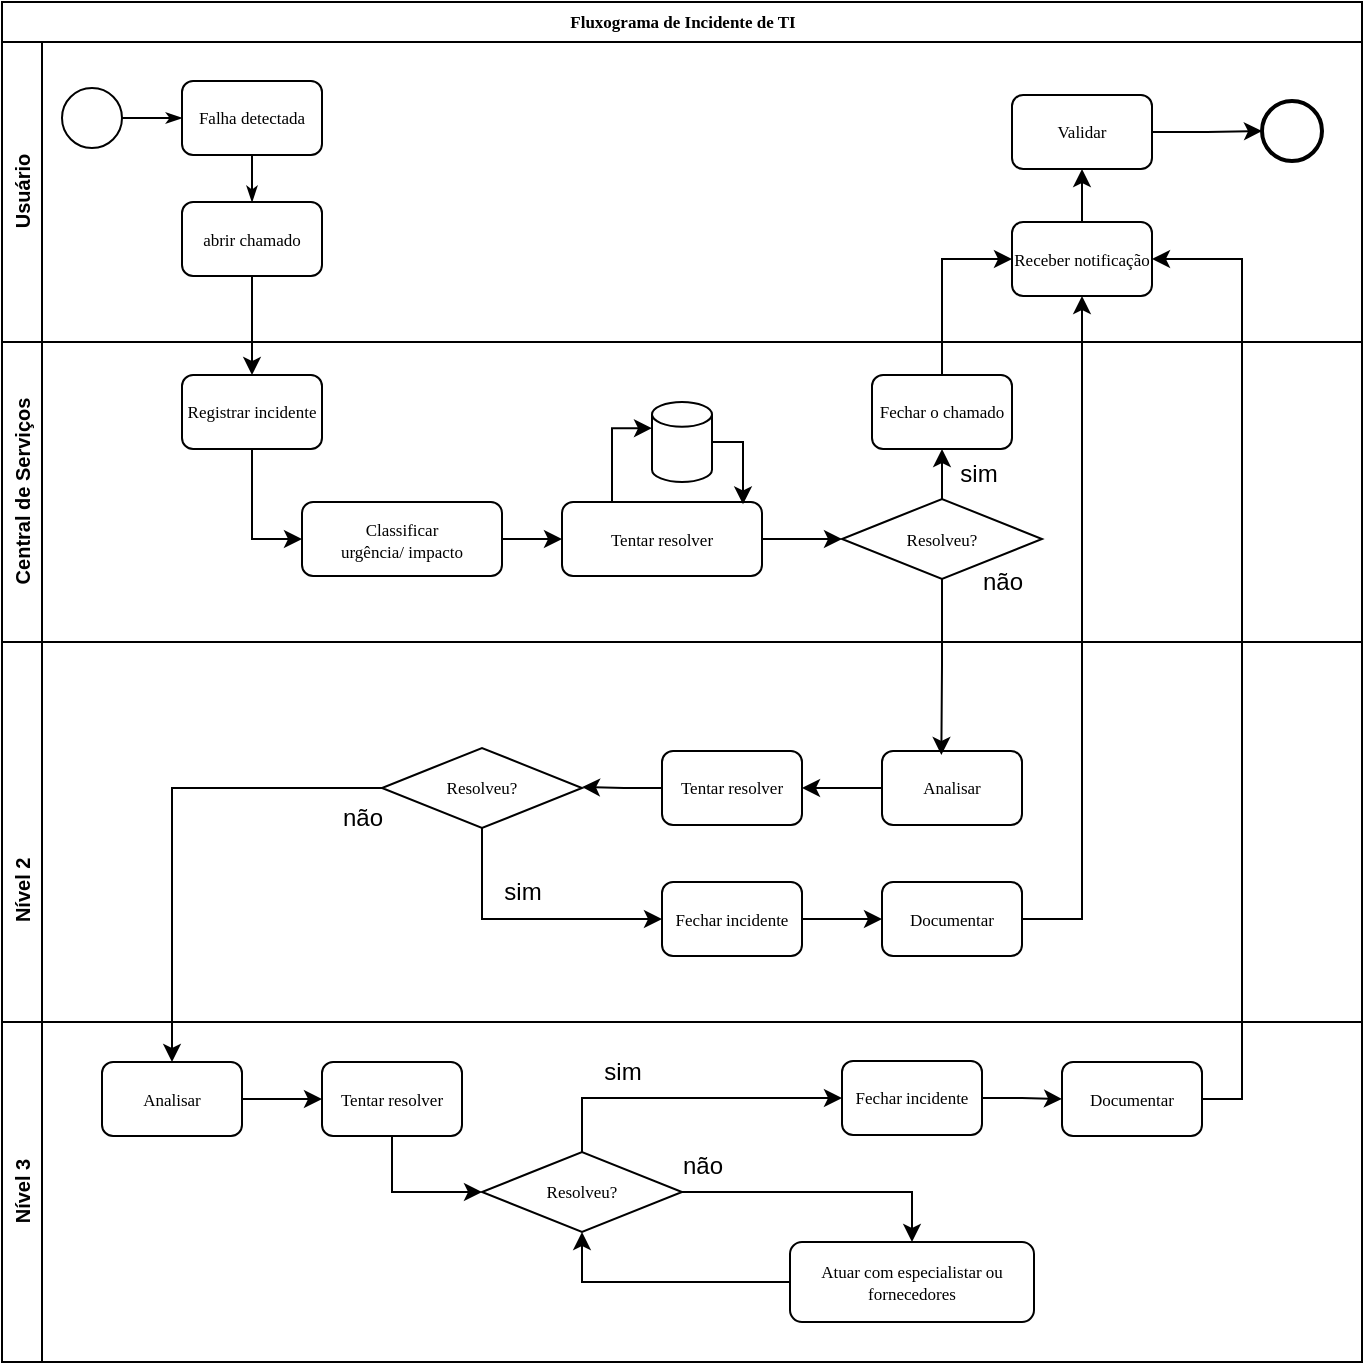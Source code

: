 <mxfile version="27.0.2">
  <diagram name="Page-1" id="c7488fd3-1785-93aa-aadb-54a6760d102a">
    <mxGraphModel dx="872" dy="537" grid="1" gridSize="10" guides="1" tooltips="1" connect="1" arrows="1" fold="1" page="1" pageScale="1" pageWidth="1100" pageHeight="850" background="none" math="0" shadow="0">
      <root>
        <mxCell id="0" />
        <mxCell id="1" parent="0" />
        <mxCell id="2b4e8129b02d487f-1" value="&lt;font style=&quot;font-size: 8.5px;&quot;&gt;Fluxograma de Incidente de TI&lt;/font&gt;" style="swimlane;html=1;childLayout=stackLayout;horizontal=1;startSize=20;horizontalStack=0;rounded=0;shadow=0;labelBackgroundColor=none;strokeWidth=1;fontFamily=Verdana;fontSize=8;align=center;" parent="1" vertex="1">
          <mxGeometry x="180" y="70" width="680" height="680" as="geometry" />
        </mxCell>
        <mxCell id="2b4e8129b02d487f-2" value="&lt;font style=&quot;font-size: 10px;&quot;&gt;Usuário&lt;/font&gt;" style="swimlane;html=1;startSize=20;horizontal=0;" parent="2b4e8129b02d487f-1" vertex="1">
          <mxGeometry y="20" width="680" height="150" as="geometry" />
        </mxCell>
        <mxCell id="2b4e8129b02d487f-18" style="edgeStyle=orthogonalEdgeStyle;rounded=0;html=1;labelBackgroundColor=none;startArrow=none;startFill=0;startSize=5;endArrow=classicThin;endFill=1;endSize=5;jettySize=auto;orthogonalLoop=1;strokeWidth=1;fontFamily=Verdana;fontSize=8" parent="2b4e8129b02d487f-2" source="2b4e8129b02d487f-5" target="2b4e8129b02d487f-6" edge="1">
          <mxGeometry relative="1" as="geometry" />
        </mxCell>
        <mxCell id="2b4e8129b02d487f-5" value="" style="ellipse;whiteSpace=wrap;html=1;rounded=0;shadow=0;labelBackgroundColor=none;strokeWidth=1;fontFamily=Verdana;fontSize=8;align=center;" parent="2b4e8129b02d487f-2" vertex="1">
          <mxGeometry x="30" y="23" width="30" height="30" as="geometry" />
        </mxCell>
        <mxCell id="2b4e8129b02d487f-6" value="&lt;font style=&quot;font-size: 8.5px;&quot;&gt;Falha detectada&lt;/font&gt;" style="rounded=1;whiteSpace=wrap;html=1;shadow=0;labelBackgroundColor=none;strokeWidth=1;fontFamily=Verdana;fontSize=9;align=center;" parent="2b4e8129b02d487f-2" vertex="1">
          <mxGeometry x="90" y="19.5" width="70" height="37" as="geometry" />
        </mxCell>
        <mxCell id="2b4e8129b02d487f-11" value="" style="ellipse;whiteSpace=wrap;html=1;rounded=0;shadow=0;labelBackgroundColor=none;strokeWidth=2;fontFamily=Verdana;fontSize=8;align=center;" parent="2b4e8129b02d487f-2" vertex="1">
          <mxGeometry x="630" y="29.5" width="30" height="30" as="geometry" />
        </mxCell>
        <mxCell id="2b4e8129b02d487f-12" value="&lt;font style=&quot;font-size: 8.5px;&quot;&gt;abrir chamado&lt;/font&gt;" style="rounded=1;whiteSpace=wrap;html=1;shadow=0;labelBackgroundColor=none;strokeWidth=1;fontFamily=Verdana;fontSize=8;align=center;" parent="2b4e8129b02d487f-2" vertex="1">
          <mxGeometry x="90" y="80.0" width="70" height="37" as="geometry" />
        </mxCell>
        <mxCell id="2b4e8129b02d487f-24" style="edgeStyle=orthogonalEdgeStyle;rounded=0;html=1;labelBackgroundColor=none;startArrow=none;startFill=0;startSize=5;endArrow=classicThin;endFill=1;endSize=5;jettySize=auto;orthogonalLoop=1;strokeWidth=1;fontFamily=Verdana;fontSize=8" parent="2b4e8129b02d487f-2" source="2b4e8129b02d487f-6" target="2b4e8129b02d487f-12" edge="1">
          <mxGeometry relative="1" as="geometry" />
        </mxCell>
        <mxCell id="ecdoUV3yj_Qi8JsbnSew-2" value="" style="edgeStyle=orthogonalEdgeStyle;rounded=0;orthogonalLoop=1;jettySize=auto;html=1;" parent="2b4e8129b02d487f-2" source="Rq8yyQeP4w4pOeJSHKfv-28" target="ecdoUV3yj_Qi8JsbnSew-1" edge="1">
          <mxGeometry relative="1" as="geometry" />
        </mxCell>
        <mxCell id="Rq8yyQeP4w4pOeJSHKfv-28" value="&lt;font style=&quot;font-size: 8.5px;&quot;&gt;Receber notificação&lt;/font&gt;" style="rounded=1;whiteSpace=wrap;html=1;shadow=0;labelBackgroundColor=none;strokeWidth=1;fontFamily=Verdana;fontSize=8;align=center;" parent="2b4e8129b02d487f-2" vertex="1">
          <mxGeometry x="505" y="90" width="70" height="37" as="geometry" />
        </mxCell>
        <mxCell id="ecdoUV3yj_Qi8JsbnSew-3" style="edgeStyle=orthogonalEdgeStyle;rounded=0;orthogonalLoop=1;jettySize=auto;html=1;exitX=1;exitY=0.5;exitDx=0;exitDy=0;entryX=0;entryY=0.5;entryDx=0;entryDy=0;" parent="2b4e8129b02d487f-2" source="ecdoUV3yj_Qi8JsbnSew-1" target="2b4e8129b02d487f-11" edge="1">
          <mxGeometry relative="1" as="geometry" />
        </mxCell>
        <mxCell id="ecdoUV3yj_Qi8JsbnSew-1" value="&lt;font style=&quot;font-size: 8.5px;&quot;&gt;Validar&lt;/font&gt;" style="rounded=1;whiteSpace=wrap;html=1;shadow=0;labelBackgroundColor=none;strokeWidth=1;fontFamily=Verdana;fontSize=8;align=center;" parent="2b4e8129b02d487f-2" vertex="1">
          <mxGeometry x="505" y="26.5" width="70" height="37" as="geometry" />
        </mxCell>
        <mxCell id="2b4e8129b02d487f-3" value="&lt;font style=&quot;font-size: 10px;&quot;&gt;Central de Serviços&lt;/font&gt;" style="swimlane;html=1;startSize=20;horizontal=0;" parent="2b4e8129b02d487f-1" vertex="1">
          <mxGeometry y="170" width="680" height="150" as="geometry" />
        </mxCell>
        <mxCell id="Rq8yyQeP4w4pOeJSHKfv-4" style="edgeStyle=orthogonalEdgeStyle;rounded=0;orthogonalLoop=1;jettySize=auto;html=1;entryX=0;entryY=0.5;entryDx=0;entryDy=0;" parent="2b4e8129b02d487f-3" source="Rq8yyQeP4w4pOeJSHKfv-1" target="Rq8yyQeP4w4pOeJSHKfv-2" edge="1">
          <mxGeometry relative="1" as="geometry" />
        </mxCell>
        <mxCell id="Rq8yyQeP4w4pOeJSHKfv-1" value="&lt;font style=&quot;font-size: 8.5px;&quot;&gt;Registrar incidente&lt;/font&gt;" style="rounded=1;whiteSpace=wrap;html=1;shadow=0;labelBackgroundColor=none;strokeWidth=1;fontFamily=Verdana;fontSize=8;align=center;" parent="2b4e8129b02d487f-3" vertex="1">
          <mxGeometry x="90" y="16.5" width="70" height="37" as="geometry" />
        </mxCell>
        <mxCell id="Rq8yyQeP4w4pOeJSHKfv-6" value="" style="edgeStyle=orthogonalEdgeStyle;rounded=0;orthogonalLoop=1;jettySize=auto;html=1;" parent="2b4e8129b02d487f-3" source="Rq8yyQeP4w4pOeJSHKfv-2" target="Rq8yyQeP4w4pOeJSHKfv-5" edge="1">
          <mxGeometry relative="1" as="geometry" />
        </mxCell>
        <mxCell id="Rq8yyQeP4w4pOeJSHKfv-2" value="&lt;font style=&quot;font-size: 8.5px;&quot;&gt;Classificar&lt;/font&gt;&lt;div&gt;&lt;font style=&quot;font-size: 8.5px;&quot;&gt;urgência/ impacto&lt;/font&gt;&lt;/div&gt;" style="rounded=1;whiteSpace=wrap;html=1;shadow=0;labelBackgroundColor=none;strokeWidth=1;fontFamily=Verdana;fontSize=8;align=center;" parent="2b4e8129b02d487f-3" vertex="1">
          <mxGeometry x="150" y="80" width="100" height="37" as="geometry" />
        </mxCell>
        <mxCell id="Rq8yyQeP4w4pOeJSHKfv-22" value="" style="edgeStyle=orthogonalEdgeStyle;rounded=0;orthogonalLoop=1;jettySize=auto;html=1;entryX=0;entryY=0.5;entryDx=0;entryDy=0;" parent="2b4e8129b02d487f-3" source="Rq8yyQeP4w4pOeJSHKfv-5" target="Rq8yyQeP4w4pOeJSHKfv-14" edge="1">
          <mxGeometry relative="1" as="geometry">
            <mxPoint x="410" y="98.5" as="targetPoint" />
          </mxGeometry>
        </mxCell>
        <mxCell id="Rq8yyQeP4w4pOeJSHKfv-5" value="&lt;font style=&quot;font-size: 8.5px;&quot;&gt;Tentar resolver&lt;/font&gt;" style="rounded=1;whiteSpace=wrap;html=1;shadow=0;labelBackgroundColor=none;strokeWidth=1;fontFamily=Verdana;fontSize=8;align=center;" parent="2b4e8129b02d487f-3" vertex="1">
          <mxGeometry x="280" y="80" width="100" height="37" as="geometry" />
        </mxCell>
        <mxCell id="Rq8yyQeP4w4pOeJSHKfv-7" value="" style="shape=cylinder3;whiteSpace=wrap;html=1;boundedLbl=1;backgroundOutline=1;size=6.167;" parent="2b4e8129b02d487f-3" vertex="1">
          <mxGeometry x="325" y="30" width="30" height="40" as="geometry" />
        </mxCell>
        <mxCell id="Rq8yyQeP4w4pOeJSHKfv-12" style="edgeStyle=orthogonalEdgeStyle;rounded=0;orthogonalLoop=1;jettySize=auto;html=1;exitX=0.25;exitY=0;exitDx=0;exitDy=0;entryX=0;entryY=0;entryDx=0;entryDy=13.083;entryPerimeter=0;" parent="2b4e8129b02d487f-3" source="Rq8yyQeP4w4pOeJSHKfv-5" target="Rq8yyQeP4w4pOeJSHKfv-7" edge="1">
          <mxGeometry relative="1" as="geometry" />
        </mxCell>
        <mxCell id="Rq8yyQeP4w4pOeJSHKfv-13" style="edgeStyle=orthogonalEdgeStyle;rounded=0;orthogonalLoop=1;jettySize=auto;html=1;exitX=1;exitY=0.5;exitDx=0;exitDy=0;exitPerimeter=0;entryX=0.905;entryY=0.032;entryDx=0;entryDy=0;entryPerimeter=0;" parent="2b4e8129b02d487f-3" source="Rq8yyQeP4w4pOeJSHKfv-7" target="Rq8yyQeP4w4pOeJSHKfv-5" edge="1">
          <mxGeometry relative="1" as="geometry" />
        </mxCell>
        <mxCell id="Rq8yyQeP4w4pOeJSHKfv-14" value="&lt;font style=&quot;font-size: 8.5px;&quot;&gt;Resolveu?&lt;/font&gt;" style="rhombus;whiteSpace=wrap;html=1;fontSize=8;fontFamily=Verdana;rounded=1;shadow=0;labelBackgroundColor=none;strokeWidth=1;arcSize=0;" parent="2b4e8129b02d487f-3" vertex="1">
          <mxGeometry x="420" y="78.5" width="100" height="40" as="geometry" />
        </mxCell>
        <mxCell id="Rq8yyQeP4w4pOeJSHKfv-26" value="sim" style="text;html=1;align=center;verticalAlign=middle;resizable=0;points=[];autosize=1;strokeColor=none;fillColor=none;" parent="2b4e8129b02d487f-3" vertex="1">
          <mxGeometry x="468" y="50.5" width="40" height="30" as="geometry" />
        </mxCell>
        <mxCell id="Rq8yyQeP4w4pOeJSHKfv-24" value="&lt;font style=&quot;font-size: 8.5px;&quot;&gt;Fechar o chamado&lt;/font&gt;" style="rounded=1;whiteSpace=wrap;html=1;shadow=0;labelBackgroundColor=none;strokeWidth=1;fontFamily=Verdana;fontSize=8;align=center;" parent="2b4e8129b02d487f-3" vertex="1">
          <mxGeometry x="435" y="16.5" width="70" height="37" as="geometry" />
        </mxCell>
        <mxCell id="Rq8yyQeP4w4pOeJSHKfv-25" style="edgeStyle=orthogonalEdgeStyle;rounded=0;orthogonalLoop=1;jettySize=auto;html=1;exitX=0.5;exitY=0;exitDx=0;exitDy=0;entryX=0.5;entryY=1;entryDx=0;entryDy=0;" parent="2b4e8129b02d487f-3" source="Rq8yyQeP4w4pOeJSHKfv-14" target="Rq8yyQeP4w4pOeJSHKfv-24" edge="1">
          <mxGeometry relative="1" as="geometry" />
        </mxCell>
        <mxCell id="Rq8yyQeP4w4pOeJSHKfv-33" value="não" style="text;html=1;align=center;verticalAlign=middle;resizable=0;points=[];autosize=1;strokeColor=none;fillColor=none;" parent="2b4e8129b02d487f-3" vertex="1">
          <mxGeometry x="480" y="105" width="40" height="30" as="geometry" />
        </mxCell>
        <mxCell id="2b4e8129b02d487f-4" value="&lt;font style=&quot;font-size: 10px;&quot;&gt;&lt;span style=&quot;white-space: pre;&quot;&gt;&#x9;&lt;/span&gt;&lt;span style=&quot;white-space: pre;&quot;&gt;&#x9;&lt;/span&gt;&lt;span style=&quot;white-space: pre;&quot;&gt;&#x9;&lt;span style=&quot;white-space: pre;&quot;&gt;&#x9;&lt;span style=&quot;white-space: pre;&quot;&gt;&#x9;&lt;/span&gt;&lt;/span&gt;Nível 2&lt;/span&gt;&lt;/font&gt;" style="swimlane;html=1;startSize=20;horizontal=0;" parent="2b4e8129b02d487f-1" vertex="1">
          <mxGeometry y="320" width="680" height="360" as="geometry" />
        </mxCell>
        <mxCell id="Rq8yyQeP4w4pOeJSHKfv-35" value="" style="edgeStyle=orthogonalEdgeStyle;rounded=0;orthogonalLoop=1;jettySize=auto;html=1;" parent="2b4e8129b02d487f-4" source="Rq8yyQeP4w4pOeJSHKfv-31" target="Rq8yyQeP4w4pOeJSHKfv-34" edge="1">
          <mxGeometry relative="1" as="geometry" />
        </mxCell>
        <mxCell id="Rq8yyQeP4w4pOeJSHKfv-31" value="&lt;font style=&quot;font-size: 8.5px;&quot;&gt;Analisar&lt;/font&gt;" style="rounded=1;whiteSpace=wrap;html=1;shadow=0;labelBackgroundColor=none;strokeWidth=1;fontFamily=Verdana;fontSize=8;align=center;" parent="2b4e8129b02d487f-4" vertex="1">
          <mxGeometry x="440" y="54.5" width="70" height="37" as="geometry" />
        </mxCell>
        <mxCell id="Rq8yyQeP4w4pOeJSHKfv-41" style="edgeStyle=orthogonalEdgeStyle;rounded=0;orthogonalLoop=1;jettySize=auto;html=1;entryX=1;entryY=0.5;entryDx=0;entryDy=0;exitX=0;exitY=0.5;exitDx=0;exitDy=0;" parent="2b4e8129b02d487f-4" source="Rq8yyQeP4w4pOeJSHKfv-34" edge="1">
          <mxGeometry relative="1" as="geometry">
            <mxPoint x="290" y="72.5" as="targetPoint" />
          </mxGeometry>
        </mxCell>
        <mxCell id="Rq8yyQeP4w4pOeJSHKfv-34" value="&lt;font style=&quot;font-size: 8.5px;&quot;&gt;Tentar resolver&lt;/font&gt;" style="rounded=1;whiteSpace=wrap;html=1;shadow=0;labelBackgroundColor=none;strokeWidth=1;fontFamily=Verdana;fontSize=8;align=center;" parent="2b4e8129b02d487f-4" vertex="1">
          <mxGeometry x="330" y="54.5" width="70" height="37" as="geometry" />
        </mxCell>
        <mxCell id="Rq8yyQeP4w4pOeJSHKfv-49" style="edgeStyle=orthogonalEdgeStyle;rounded=0;orthogonalLoop=1;jettySize=auto;html=1;exitX=0.5;exitY=1;exitDx=0;exitDy=0;entryX=0;entryY=0.5;entryDx=0;entryDy=0;" parent="2b4e8129b02d487f-4" source="Rq8yyQeP4w4pOeJSHKfv-36" target="Rq8yyQeP4w4pOeJSHKfv-43" edge="1">
          <mxGeometry relative="1" as="geometry" />
        </mxCell>
        <mxCell id="Rq8yyQeP4w4pOeJSHKfv-56" style="edgeStyle=orthogonalEdgeStyle;rounded=0;orthogonalLoop=1;jettySize=auto;html=1;exitX=0;exitY=0.5;exitDx=0;exitDy=0;entryX=0.5;entryY=0;entryDx=0;entryDy=0;" parent="2b4e8129b02d487f-4" source="Rq8yyQeP4w4pOeJSHKfv-36" target="PhzvNibncW3ZK9_1QBkb-2" edge="1">
          <mxGeometry relative="1" as="geometry" />
        </mxCell>
        <mxCell id="Rq8yyQeP4w4pOeJSHKfv-36" value="&lt;font style=&quot;font-size: 8.5px;&quot;&gt;Resolveu?&lt;/font&gt;" style="rhombus;whiteSpace=wrap;html=1;fontSize=8;fontFamily=Verdana;rounded=1;shadow=0;labelBackgroundColor=none;strokeWidth=1;arcSize=0;" parent="2b4e8129b02d487f-4" vertex="1">
          <mxGeometry x="190" y="53" width="100" height="40" as="geometry" />
        </mxCell>
        <mxCell id="Rq8yyQeP4w4pOeJSHKfv-42" value="&lt;font style=&quot;font-size: 10px;&quot;&gt;Nível 3&lt;/font&gt;" style="swimlane;html=1;startSize=20;horizontal=0;" parent="2b4e8129b02d487f-4" vertex="1">
          <mxGeometry y="190" width="680" height="170" as="geometry" />
        </mxCell>
        <mxCell id="PhzvNibncW3ZK9_1QBkb-18" style="edgeStyle=orthogonalEdgeStyle;rounded=0;orthogonalLoop=1;jettySize=auto;html=1;exitX=0;exitY=0.5;exitDx=0;exitDy=0;entryX=0.5;entryY=1;entryDx=0;entryDy=0;" edge="1" parent="Rq8yyQeP4w4pOeJSHKfv-42" source="Rq8yyQeP4w4pOeJSHKfv-45" target="PhzvNibncW3ZK9_1QBkb-6">
          <mxGeometry relative="1" as="geometry" />
        </mxCell>
        <mxCell id="Rq8yyQeP4w4pOeJSHKfv-45" value="&lt;font style=&quot;font-size: 8.5px;&quot;&gt;Atuar com especialistar ou fornecedores&lt;/font&gt;" style="rounded=1;whiteSpace=wrap;html=1;shadow=0;labelBackgroundColor=none;strokeWidth=1;fontFamily=Verdana;fontSize=8;align=center;" parent="Rq8yyQeP4w4pOeJSHKfv-42" vertex="1">
          <mxGeometry x="394" y="110" width="122" height="40" as="geometry" />
        </mxCell>
        <mxCell id="PhzvNibncW3ZK9_1QBkb-5" style="edgeStyle=orthogonalEdgeStyle;rounded=0;orthogonalLoop=1;jettySize=auto;html=1;exitX=1;exitY=0.5;exitDx=0;exitDy=0;" edge="1" parent="Rq8yyQeP4w4pOeJSHKfv-42" source="PhzvNibncW3ZK9_1QBkb-2" target="PhzvNibncW3ZK9_1QBkb-3">
          <mxGeometry relative="1" as="geometry" />
        </mxCell>
        <mxCell id="PhzvNibncW3ZK9_1QBkb-2" value="&lt;font style=&quot;font-size: 8.5px;&quot;&gt;Analisar&lt;/font&gt;" style="rounded=1;whiteSpace=wrap;html=1;shadow=0;labelBackgroundColor=none;strokeWidth=1;fontFamily=Verdana;fontSize=8;align=center;" vertex="1" parent="Rq8yyQeP4w4pOeJSHKfv-42">
          <mxGeometry x="50" y="20" width="70" height="37" as="geometry" />
        </mxCell>
        <mxCell id="PhzvNibncW3ZK9_1QBkb-7" style="edgeStyle=orthogonalEdgeStyle;rounded=0;orthogonalLoop=1;jettySize=auto;html=1;exitX=0.5;exitY=1;exitDx=0;exitDy=0;entryX=0;entryY=0.5;entryDx=0;entryDy=0;" edge="1" parent="Rq8yyQeP4w4pOeJSHKfv-42" source="PhzvNibncW3ZK9_1QBkb-3" target="PhzvNibncW3ZK9_1QBkb-6">
          <mxGeometry relative="1" as="geometry" />
        </mxCell>
        <mxCell id="PhzvNibncW3ZK9_1QBkb-3" value="&lt;font style=&quot;font-size: 8.5px;&quot;&gt;Tentar resolver&lt;/font&gt;" style="rounded=1;whiteSpace=wrap;html=1;shadow=0;labelBackgroundColor=none;strokeWidth=1;fontFamily=Verdana;fontSize=8;align=center;" vertex="1" parent="Rq8yyQeP4w4pOeJSHKfv-42">
          <mxGeometry x="160" y="20" width="70" height="37" as="geometry" />
        </mxCell>
        <mxCell id="PhzvNibncW3ZK9_1QBkb-8" style="edgeStyle=orthogonalEdgeStyle;rounded=0;orthogonalLoop=1;jettySize=auto;html=1;exitX=1;exitY=0.5;exitDx=0;exitDy=0;entryX=0.5;entryY=0;entryDx=0;entryDy=0;" edge="1" parent="Rq8yyQeP4w4pOeJSHKfv-42" source="PhzvNibncW3ZK9_1QBkb-6" target="Rq8yyQeP4w4pOeJSHKfv-45">
          <mxGeometry relative="1" as="geometry" />
        </mxCell>
        <mxCell id="PhzvNibncW3ZK9_1QBkb-12" style="edgeStyle=orthogonalEdgeStyle;rounded=0;orthogonalLoop=1;jettySize=auto;html=1;entryX=0;entryY=0.5;entryDx=0;entryDy=0;exitX=0.5;exitY=0;exitDx=0;exitDy=0;" edge="1" parent="Rq8yyQeP4w4pOeJSHKfv-42" source="PhzvNibncW3ZK9_1QBkb-6" target="PhzvNibncW3ZK9_1QBkb-11">
          <mxGeometry relative="1" as="geometry">
            <mxPoint x="310" y="60" as="sourcePoint" />
          </mxGeometry>
        </mxCell>
        <mxCell id="PhzvNibncW3ZK9_1QBkb-6" value="&lt;font style=&quot;font-size: 8.5px;&quot;&gt;Resolveu?&lt;/font&gt;" style="rhombus;whiteSpace=wrap;html=1;fontSize=8;fontFamily=Verdana;rounded=1;shadow=0;labelBackgroundColor=none;strokeWidth=1;arcSize=0;" vertex="1" parent="Rq8yyQeP4w4pOeJSHKfv-42">
          <mxGeometry x="240" y="65" width="100" height="40" as="geometry" />
        </mxCell>
        <mxCell id="PhzvNibncW3ZK9_1QBkb-9" value="não" style="text;html=1;align=center;verticalAlign=middle;resizable=0;points=[];autosize=1;strokeColor=none;fillColor=none;" vertex="1" parent="Rq8yyQeP4w4pOeJSHKfv-42">
          <mxGeometry x="330" y="56.5" width="40" height="30" as="geometry" />
        </mxCell>
        <mxCell id="PhzvNibncW3ZK9_1QBkb-14" style="edgeStyle=orthogonalEdgeStyle;rounded=0;orthogonalLoop=1;jettySize=auto;html=1;exitX=1;exitY=0.5;exitDx=0;exitDy=0;entryX=0;entryY=0.5;entryDx=0;entryDy=0;" edge="1" parent="Rq8yyQeP4w4pOeJSHKfv-42" source="PhzvNibncW3ZK9_1QBkb-11" target="PhzvNibncW3ZK9_1QBkb-13">
          <mxGeometry relative="1" as="geometry" />
        </mxCell>
        <mxCell id="PhzvNibncW3ZK9_1QBkb-11" value="&lt;font style=&quot;font-size: 8.5px;&quot;&gt;Fechar incidente&lt;/font&gt;" style="rounded=1;whiteSpace=wrap;html=1;shadow=0;labelBackgroundColor=none;strokeWidth=1;fontFamily=Verdana;fontSize=8;align=center;" vertex="1" parent="Rq8yyQeP4w4pOeJSHKfv-42">
          <mxGeometry x="420" y="19.5" width="70" height="37" as="geometry" />
        </mxCell>
        <mxCell id="PhzvNibncW3ZK9_1QBkb-13" value="&lt;font style=&quot;font-size: 8.5px;&quot;&gt;Documentar&lt;/font&gt;" style="rounded=1;whiteSpace=wrap;html=1;shadow=0;labelBackgroundColor=none;strokeWidth=1;fontFamily=Verdana;fontSize=8;align=center;" vertex="1" parent="Rq8yyQeP4w4pOeJSHKfv-42">
          <mxGeometry x="530" y="20" width="70" height="37" as="geometry" />
        </mxCell>
        <mxCell id="PhzvNibncW3ZK9_1QBkb-15" value="sim" style="text;html=1;align=center;verticalAlign=middle;resizable=0;points=[];autosize=1;strokeColor=none;fillColor=none;" vertex="1" parent="Rq8yyQeP4w4pOeJSHKfv-42">
          <mxGeometry x="290" y="10" width="40" height="30" as="geometry" />
        </mxCell>
        <mxCell id="Rq8yyQeP4w4pOeJSHKfv-53" style="edgeStyle=orthogonalEdgeStyle;rounded=0;orthogonalLoop=1;jettySize=auto;html=1;exitX=1;exitY=0.5;exitDx=0;exitDy=0;" parent="2b4e8129b02d487f-4" source="Rq8yyQeP4w4pOeJSHKfv-43" target="Rq8yyQeP4w4pOeJSHKfv-52" edge="1">
          <mxGeometry relative="1" as="geometry" />
        </mxCell>
        <mxCell id="Rq8yyQeP4w4pOeJSHKfv-43" value="&lt;font style=&quot;font-size: 8.5px;&quot;&gt;Fechar incidente&lt;/font&gt;" style="rounded=1;whiteSpace=wrap;html=1;shadow=0;labelBackgroundColor=none;strokeWidth=1;fontFamily=Verdana;fontSize=8;align=center;" parent="2b4e8129b02d487f-4" vertex="1">
          <mxGeometry x="330" y="120" width="70" height="37" as="geometry" />
        </mxCell>
        <mxCell id="Rq8yyQeP4w4pOeJSHKfv-50" value="sim" style="text;html=1;align=center;verticalAlign=middle;resizable=0;points=[];autosize=1;strokeColor=none;fillColor=none;" parent="2b4e8129b02d487f-4" vertex="1">
          <mxGeometry x="240" y="110" width="40" height="30" as="geometry" />
        </mxCell>
        <mxCell id="Rq8yyQeP4w4pOeJSHKfv-52" value="&lt;font style=&quot;font-size: 8.5px;&quot;&gt;Documentar&lt;/font&gt;" style="rounded=1;whiteSpace=wrap;html=1;shadow=0;labelBackgroundColor=none;strokeWidth=1;fontFamily=Verdana;fontSize=8;align=center;" parent="2b4e8129b02d487f-4" vertex="1">
          <mxGeometry x="440" y="120" width="70" height="37" as="geometry" />
        </mxCell>
        <mxCell id="Rq8yyQeP4w4pOeJSHKfv-57" value="não" style="text;html=1;align=center;verticalAlign=middle;resizable=0;points=[];autosize=1;strokeColor=none;fillColor=none;" parent="2b4e8129b02d487f-4" vertex="1">
          <mxGeometry x="160" y="73" width="40" height="30" as="geometry" />
        </mxCell>
        <mxCell id="Rq8yyQeP4w4pOeJSHKfv-3" style="edgeStyle=orthogonalEdgeStyle;rounded=0;orthogonalLoop=1;jettySize=auto;html=1;entryX=0.5;entryY=0;entryDx=0;entryDy=0;" parent="2b4e8129b02d487f-1" source="2b4e8129b02d487f-12" target="Rq8yyQeP4w4pOeJSHKfv-1" edge="1">
          <mxGeometry relative="1" as="geometry" />
        </mxCell>
        <mxCell id="Rq8yyQeP4w4pOeJSHKfv-40" style="edgeStyle=orthogonalEdgeStyle;rounded=0;orthogonalLoop=1;jettySize=auto;html=1;entryX=0.424;entryY=0.054;entryDx=0;entryDy=0;entryPerimeter=0;" parent="2b4e8129b02d487f-1" source="Rq8yyQeP4w4pOeJSHKfv-14" target="Rq8yyQeP4w4pOeJSHKfv-31" edge="1">
          <mxGeometry relative="1" as="geometry" />
        </mxCell>
        <mxCell id="Rq8yyQeP4w4pOeJSHKfv-54" style="edgeStyle=orthogonalEdgeStyle;rounded=0;orthogonalLoop=1;jettySize=auto;html=1;exitX=0.5;exitY=0;exitDx=0;exitDy=0;entryX=0;entryY=0.5;entryDx=0;entryDy=0;" parent="2b4e8129b02d487f-1" source="Rq8yyQeP4w4pOeJSHKfv-24" target="Rq8yyQeP4w4pOeJSHKfv-28" edge="1">
          <mxGeometry relative="1" as="geometry" />
        </mxCell>
        <mxCell id="Rq8yyQeP4w4pOeJSHKfv-55" style="edgeStyle=orthogonalEdgeStyle;rounded=0;orthogonalLoop=1;jettySize=auto;html=1;exitX=1;exitY=0.5;exitDx=0;exitDy=0;entryX=0.5;entryY=1;entryDx=0;entryDy=0;" parent="2b4e8129b02d487f-1" source="Rq8yyQeP4w4pOeJSHKfv-52" target="Rq8yyQeP4w4pOeJSHKfv-28" edge="1">
          <mxGeometry relative="1" as="geometry" />
        </mxCell>
        <mxCell id="PhzvNibncW3ZK9_1QBkb-19" style="edgeStyle=orthogonalEdgeStyle;rounded=0;orthogonalLoop=1;jettySize=auto;html=1;exitX=1;exitY=0.5;exitDx=0;exitDy=0;entryX=1;entryY=0.5;entryDx=0;entryDy=0;" edge="1" parent="2b4e8129b02d487f-1" source="PhzvNibncW3ZK9_1QBkb-13" target="Rq8yyQeP4w4pOeJSHKfv-28">
          <mxGeometry relative="1" as="geometry" />
        </mxCell>
      </root>
    </mxGraphModel>
  </diagram>
</mxfile>
